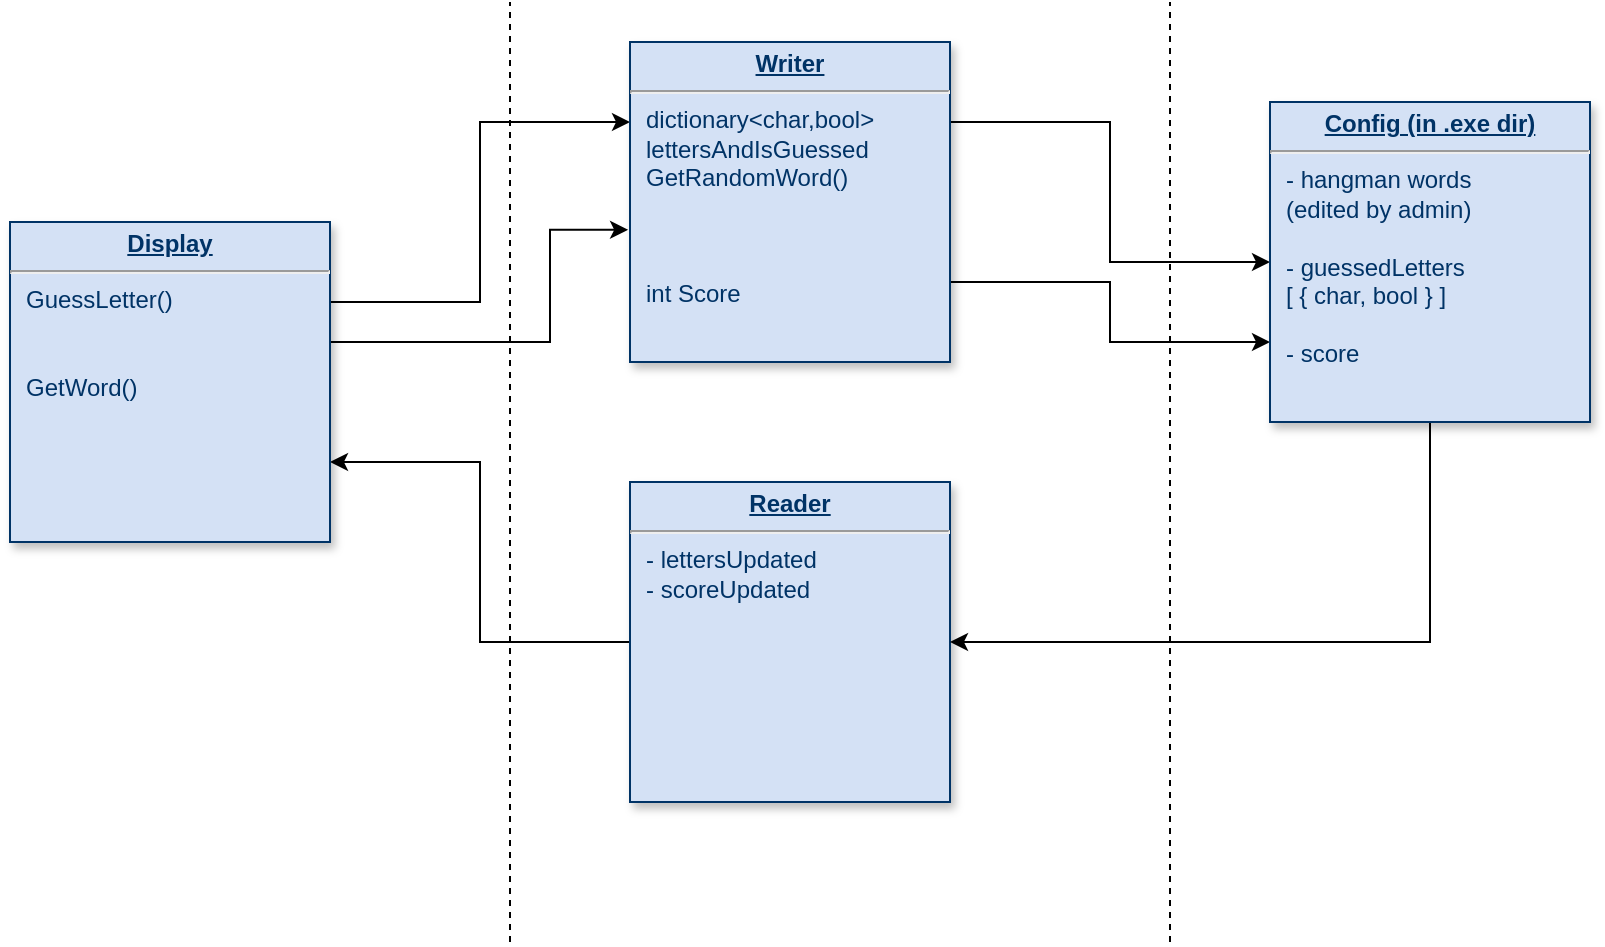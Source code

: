<mxfile version="12.5.6" type="device"><diagram name="Page-1" id="efa7a0a1-bf9b-a30e-e6df-94a7791c09e9"><mxGraphModel dx="1422" dy="762" grid="1" gridSize="10" guides="1" tooltips="1" connect="1" arrows="1" fold="1" page="1" pageScale="1" pageWidth="1169" pageHeight="827" background="#ffffff" math="0" shadow="0"><root><mxCell id="0"/><mxCell id="1" parent="0"/><mxCell id="3oadZD5cKhfEtm-y4Q7r-124" style="edgeStyle=orthogonalEdgeStyle;rounded=0;orthogonalLoop=1;jettySize=auto;html=1;exitX=0;exitY=0.5;exitDx=0;exitDy=0;entryX=1;entryY=0.75;entryDx=0;entryDy=0;" edge="1" parent="1" source="3oadZD5cKhfEtm-y4Q7r-114" target="3oadZD5cKhfEtm-y4Q7r-115"><mxGeometry relative="1" as="geometry"/></mxCell><mxCell id="3oadZD5cKhfEtm-y4Q7r-114" value="&lt;p style=&quot;margin: 0px ; margin-top: 4px ; text-align: center ; text-decoration: underline&quot;&gt;&lt;strong&gt;Reader&lt;/strong&gt;&lt;/p&gt;&lt;hr&gt;&lt;p style=&quot;margin: 0px ; margin-left: 8px&quot;&gt;&lt;span&gt;- lettersUpdated&lt;/span&gt;&lt;/p&gt;&lt;p style=&quot;margin: 0px ; margin-left: 8px&quot;&gt;&lt;span&gt;- scoreUpdated&lt;/span&gt;&lt;/p&gt;" style="verticalAlign=top;align=left;overflow=fill;fontSize=12;fontFamily=Helvetica;html=1;strokeColor=#003366;shadow=1;fillColor=#D4E1F5;fontColor=#003366" vertex="1" parent="1"><mxGeometry x="470" y="360.0" width="160" height="160" as="geometry"/></mxCell><mxCell id="3oadZD5cKhfEtm-y4Q7r-118" style="edgeStyle=orthogonalEdgeStyle;rounded=0;orthogonalLoop=1;jettySize=auto;html=1;exitX=1;exitY=0.25;exitDx=0;exitDy=0;entryX=0;entryY=0.25;entryDx=0;entryDy=0;" edge="1" parent="1" source="3oadZD5cKhfEtm-y4Q7r-115" target="3oadZD5cKhfEtm-y4Q7r-116"><mxGeometry relative="1" as="geometry"/></mxCell><mxCell id="3oadZD5cKhfEtm-y4Q7r-119" style="edgeStyle=orthogonalEdgeStyle;rounded=0;orthogonalLoop=1;jettySize=auto;html=1;exitX=1;exitY=0.5;exitDx=0;exitDy=0;entryX=-0.006;entryY=0.587;entryDx=0;entryDy=0;entryPerimeter=0;" edge="1" parent="1" source="3oadZD5cKhfEtm-y4Q7r-115" target="3oadZD5cKhfEtm-y4Q7r-116"><mxGeometry relative="1" as="geometry"><Array as="points"><mxPoint x="320" y="290"/><mxPoint x="430" y="290"/><mxPoint x="430" y="234"/></Array></mxGeometry></mxCell><mxCell id="3oadZD5cKhfEtm-y4Q7r-115" value="&lt;p style=&quot;margin: 0px ; margin-top: 4px ; text-align: center ; text-decoration: underline&quot;&gt;&lt;strong&gt;Display&lt;/strong&gt;&lt;/p&gt;&lt;hr&gt;&lt;p style=&quot;margin: 0px ; margin-left: 8px&quot;&gt;&lt;span&gt;GuessLetter()&lt;/span&gt;&lt;br&gt;&lt;/p&gt;&lt;p style=&quot;margin: 0px ; margin-left: 8px&quot;&gt;&lt;span&gt;&lt;br&gt;&lt;/span&gt;&lt;/p&gt;&lt;p style=&quot;margin: 0px ; margin-left: 8px&quot;&gt;&lt;span&gt;&lt;br&gt;&lt;/span&gt;&lt;/p&gt;&lt;p style=&quot;margin: 0px ; margin-left: 8px&quot;&gt;&lt;span&gt;GetWord()&lt;/span&gt;&lt;/p&gt;" style="verticalAlign=top;align=left;overflow=fill;fontSize=12;fontFamily=Helvetica;html=1;strokeColor=#003366;shadow=1;fillColor=#D4E1F5;fontColor=#003366" vertex="1" parent="1"><mxGeometry x="160.0" y="230.0" width="160" height="160" as="geometry"/></mxCell><mxCell id="3oadZD5cKhfEtm-y4Q7r-120" style="edgeStyle=orthogonalEdgeStyle;rounded=0;orthogonalLoop=1;jettySize=auto;html=1;exitX=1;exitY=0.25;exitDx=0;exitDy=0;entryX=0;entryY=0.5;entryDx=0;entryDy=0;" edge="1" parent="1" source="3oadZD5cKhfEtm-y4Q7r-116" target="3oadZD5cKhfEtm-y4Q7r-117"><mxGeometry relative="1" as="geometry"><mxPoint x="760" y="250" as="targetPoint"/></mxGeometry></mxCell><mxCell id="3oadZD5cKhfEtm-y4Q7r-122" style="edgeStyle=orthogonalEdgeStyle;rounded=0;orthogonalLoop=1;jettySize=auto;html=1;exitX=1;exitY=0.75;exitDx=0;exitDy=0;entryX=0;entryY=0.75;entryDx=0;entryDy=0;" edge="1" parent="1" source="3oadZD5cKhfEtm-y4Q7r-116" target="3oadZD5cKhfEtm-y4Q7r-117"><mxGeometry relative="1" as="geometry"/></mxCell><mxCell id="3oadZD5cKhfEtm-y4Q7r-116" value="&lt;p style=&quot;margin: 0px ; margin-top: 4px ; text-align: center ; text-decoration: underline&quot;&gt;&lt;strong&gt;Writer&lt;/strong&gt;&lt;/p&gt;&lt;hr&gt;&lt;p style=&quot;margin: 0px ; margin-left: 8px&quot;&gt;dictionary&amp;lt;char,bool&amp;gt;&amp;nbsp;&lt;/p&gt;&lt;p style=&quot;margin: 0px ; margin-left: 8px&quot;&gt;lettersAndIsGuessed&lt;/p&gt;&lt;p style=&quot;margin: 0px ; margin-left: 8px&quot;&gt;GetRandomWord()&lt;/p&gt;&lt;p style=&quot;margin: 0px ; margin-left: 8px&quot;&gt;&lt;br&gt;&lt;/p&gt;&lt;p style=&quot;margin: 0px ; margin-left: 8px&quot;&gt;&lt;br&gt;&lt;/p&gt;&lt;p style=&quot;margin: 0px ; margin-left: 8px&quot;&gt;&lt;br&gt;&lt;/p&gt;&lt;p style=&quot;margin: 0px ; margin-left: 8px&quot;&gt;int Score&lt;/p&gt;" style="verticalAlign=top;align=left;overflow=fill;fontSize=12;fontFamily=Helvetica;html=1;strokeColor=#003366;shadow=1;fillColor=#D4E1F5;fontColor=#003366" vertex="1" parent="1"><mxGeometry x="470" y="140" width="160" height="160" as="geometry"/></mxCell><mxCell id="3oadZD5cKhfEtm-y4Q7r-123" style="edgeStyle=orthogonalEdgeStyle;rounded=0;orthogonalLoop=1;jettySize=auto;html=1;exitX=0.5;exitY=1;exitDx=0;exitDy=0;entryX=1;entryY=0.5;entryDx=0;entryDy=0;" edge="1" parent="1" source="3oadZD5cKhfEtm-y4Q7r-117" target="3oadZD5cKhfEtm-y4Q7r-114"><mxGeometry relative="1" as="geometry"/></mxCell><mxCell id="3oadZD5cKhfEtm-y4Q7r-117" value="&lt;p style=&quot;margin: 0px ; margin-top: 4px ; text-align: center ; text-decoration: underline&quot;&gt;&lt;strong&gt;Config (in .exe dir)&lt;/strong&gt;&lt;/p&gt;&lt;hr&gt;&lt;p style=&quot;margin: 0px ; margin-left: 8px&quot;&gt;&lt;span&gt;- hangman words&amp;nbsp;&lt;/span&gt;&lt;br&gt;&lt;/p&gt;&lt;p style=&quot;margin: 0px ; margin-left: 8px&quot;&gt;&lt;span&gt;(edited by admin)&lt;/span&gt;&lt;/p&gt;&lt;p style=&quot;margin: 0px ; margin-left: 8px&quot;&gt;&lt;span&gt;&lt;br&gt;&lt;/span&gt;&lt;/p&gt;&lt;p style=&quot;margin: 0px ; margin-left: 8px&quot;&gt;&lt;span&gt;- guessedLetters&amp;nbsp;&lt;/span&gt;&lt;/p&gt;&lt;p style=&quot;margin: 0px ; margin-left: 8px&quot;&gt;&lt;span&gt;[ { char, bool } ]&lt;/span&gt;&lt;/p&gt;&lt;p style=&quot;margin: 0px ; margin-left: 8px&quot;&gt;&lt;span&gt;&lt;br&gt;&lt;/span&gt;&lt;/p&gt;&lt;p style=&quot;margin: 0px ; margin-left: 8px&quot;&gt;&lt;span&gt;- score&lt;/span&gt;&lt;/p&gt;&lt;p style=&quot;margin: 0px ; margin-left: 8px&quot;&gt;&lt;br&gt;&lt;/p&gt;" style="verticalAlign=top;align=left;overflow=fill;fontSize=12;fontFamily=Helvetica;html=1;strokeColor=#003366;shadow=1;fillColor=#D4E1F5;fontColor=#003366" vertex="1" parent="1"><mxGeometry x="790" y="170.0" width="160" height="160" as="geometry"/></mxCell><mxCell id="3oadZD5cKhfEtm-y4Q7r-125" value="" style="endArrow=none;dashed=1;html=1;" edge="1" parent="1"><mxGeometry width="50" height="50" relative="1" as="geometry"><mxPoint x="410" y="590" as="sourcePoint"/><mxPoint x="410" y="120" as="targetPoint"/></mxGeometry></mxCell><mxCell id="3oadZD5cKhfEtm-y4Q7r-126" value="" style="endArrow=none;dashed=1;html=1;" edge="1" parent="1"><mxGeometry width="50" height="50" relative="1" as="geometry"><mxPoint x="740" y="590" as="sourcePoint"/><mxPoint x="740" y="120" as="targetPoint"/></mxGeometry></mxCell></root></mxGraphModel></diagram></mxfile>